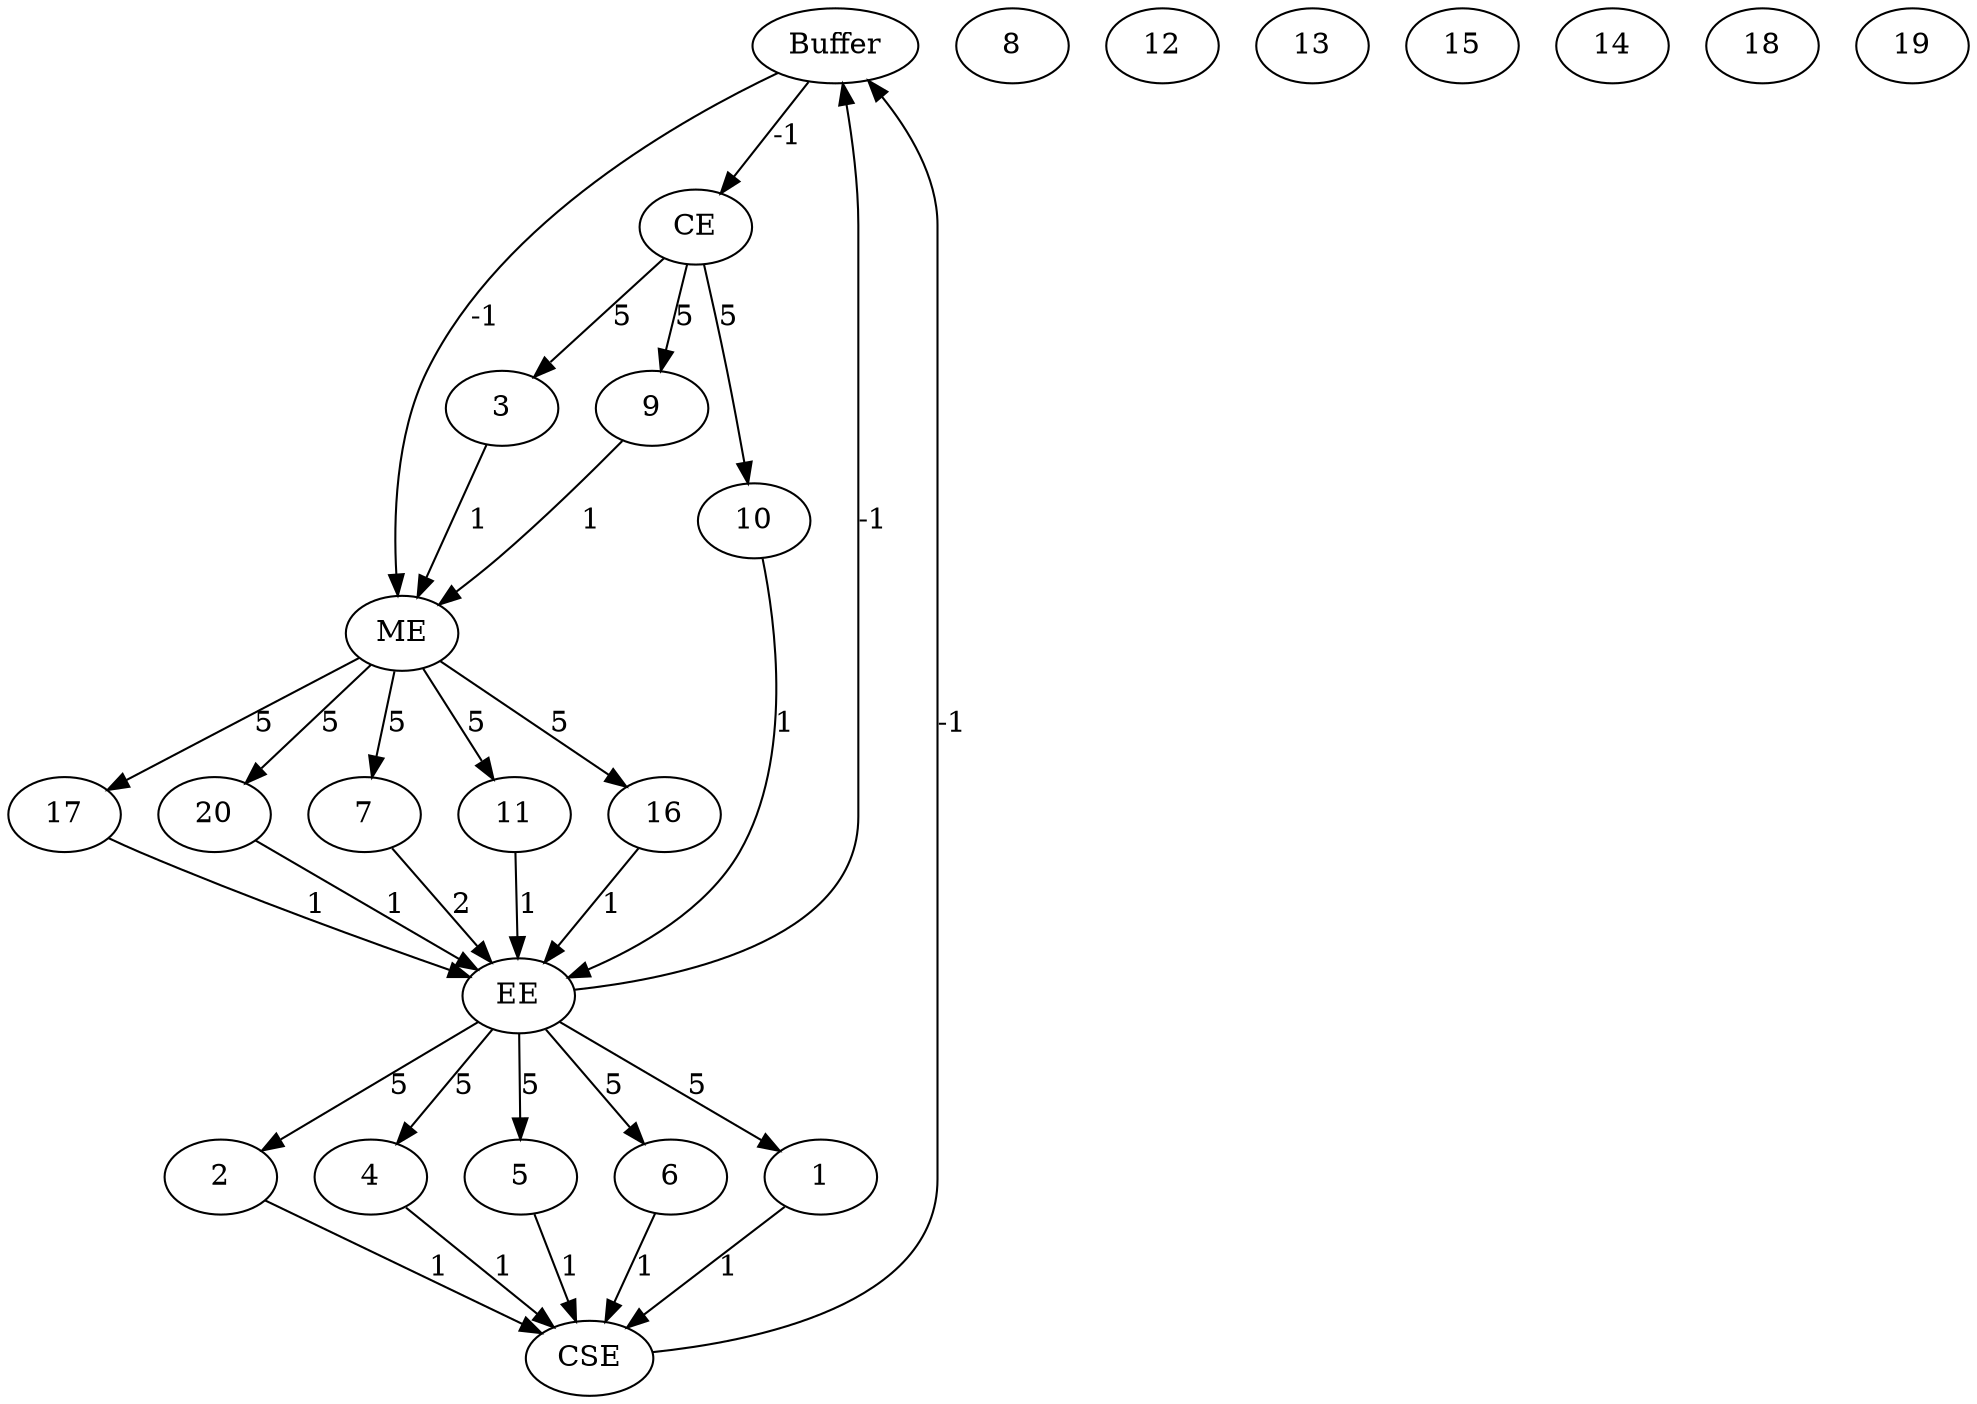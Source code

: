 digraph G {
0[label=Buffer];
1[label=CSE];
2[label=EE];
3[label=CE];
4[label=ME];
5[label=1];
6[label=2];
7[label=3];
8[label=4];
9[label=5];
10[label=6];
11[label=7];
12[label=8];
13[label=10];
14[label=9];
15[label=11];
16[label=12];
17[label=13];
18[label=15];
19[label=14];
20[label=16];
21[label=17];
22[label=18];
23[label=19];
24[label=20];
5->1 [label=1];
2->5 [label=5];
1->0 [label=-1];
6->1 [label=1];
2->6 [label=5];
7->4 [label=1];
3->7 [label=5];
0->3 [label=-1];
8->1 [label=1];
2->8 [label=5];
9->1 [label=1];
2->9 [label=5];
10->1 [label=1];
2->10 [label=5];
11->2 [label=2];
4->11 [label=5];
13->2 [label=1];
3->13 [label=5];
2->0 [label=-1];
14->4 [label=1];
3->14 [label=5];
15->2 [label=1];
4->15 [label=5];
20->2 [label=1];
4->20 [label=5];
0->4 [label=-1];
21->2 [label=1];
4->21 [label=5];
24->2 [label=1];
4->24 [label=5];
}
